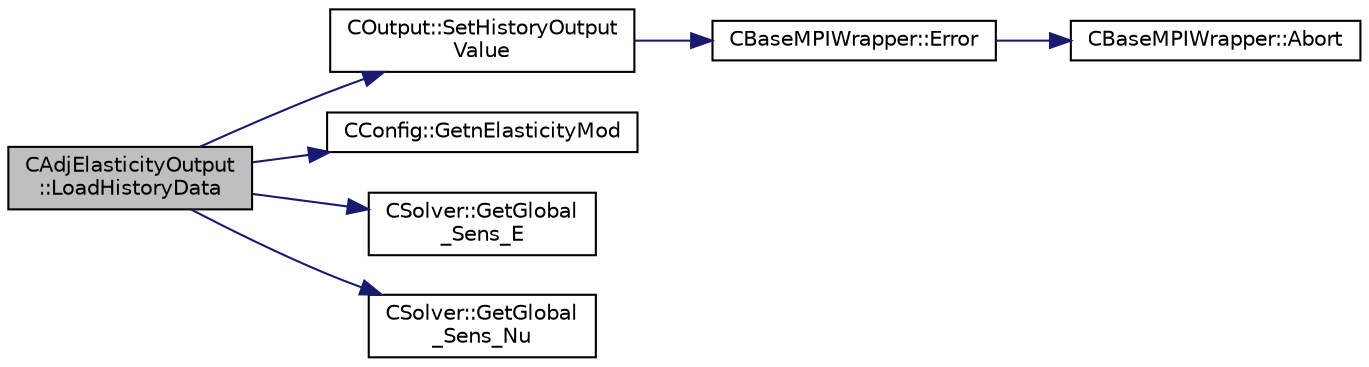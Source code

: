 digraph "CAdjElasticityOutput::LoadHistoryData"
{
  edge [fontname="Helvetica",fontsize="10",labelfontname="Helvetica",labelfontsize="10"];
  node [fontname="Helvetica",fontsize="10",shape=record];
  rankdir="LR";
  Node9 [label="CAdjElasticityOutput\l::LoadHistoryData",height=0.2,width=0.4,color="black", fillcolor="grey75", style="filled", fontcolor="black"];
  Node9 -> Node10 [color="midnightblue",fontsize="10",style="solid",fontname="Helvetica"];
  Node10 [label="COutput::SetHistoryOutput\lValue",height=0.2,width=0.4,color="black", fillcolor="white", style="filled",URL="$class_c_output.html#a1c1f836992f419544472329a44b8836e",tooltip="Set the value of a history output field. "];
  Node10 -> Node11 [color="midnightblue",fontsize="10",style="solid",fontname="Helvetica"];
  Node11 [label="CBaseMPIWrapper::Error",height=0.2,width=0.4,color="black", fillcolor="white", style="filled",URL="$class_c_base_m_p_i_wrapper.html#a04457c47629bda56704e6a8804833eeb"];
  Node11 -> Node12 [color="midnightblue",fontsize="10",style="solid",fontname="Helvetica"];
  Node12 [label="CBaseMPIWrapper::Abort",height=0.2,width=0.4,color="black", fillcolor="white", style="filled",URL="$class_c_base_m_p_i_wrapper.html#a21ef5681e2acb532d345e9bab173ef07"];
  Node9 -> Node13 [color="midnightblue",fontsize="10",style="solid",fontname="Helvetica"];
  Node13 [label="CConfig::GetnElasticityMod",height=0.2,width=0.4,color="black", fillcolor="white", style="filled",URL="$class_c_config.html#a292a8a8ba384f7fa5393af48de954fed",tooltip="Get the number of different values for the elasticity modulus. "];
  Node9 -> Node14 [color="midnightblue",fontsize="10",style="solid",fontname="Helvetica"];
  Node14 [label="CSolver::GetGlobal\l_Sens_E",height=0.2,width=0.4,color="black", fillcolor="white", style="filled",URL="$class_c_solver.html#a987082ec646f90f2b180067c689f3030",tooltip="A virtual member. "];
  Node9 -> Node15 [color="midnightblue",fontsize="10",style="solid",fontname="Helvetica"];
  Node15 [label="CSolver::GetGlobal\l_Sens_Nu",height=0.2,width=0.4,color="black", fillcolor="white", style="filled",URL="$class_c_solver.html#a8633a85427e8a51a316038d742425b4d",tooltip="A virtual member. "];
}
